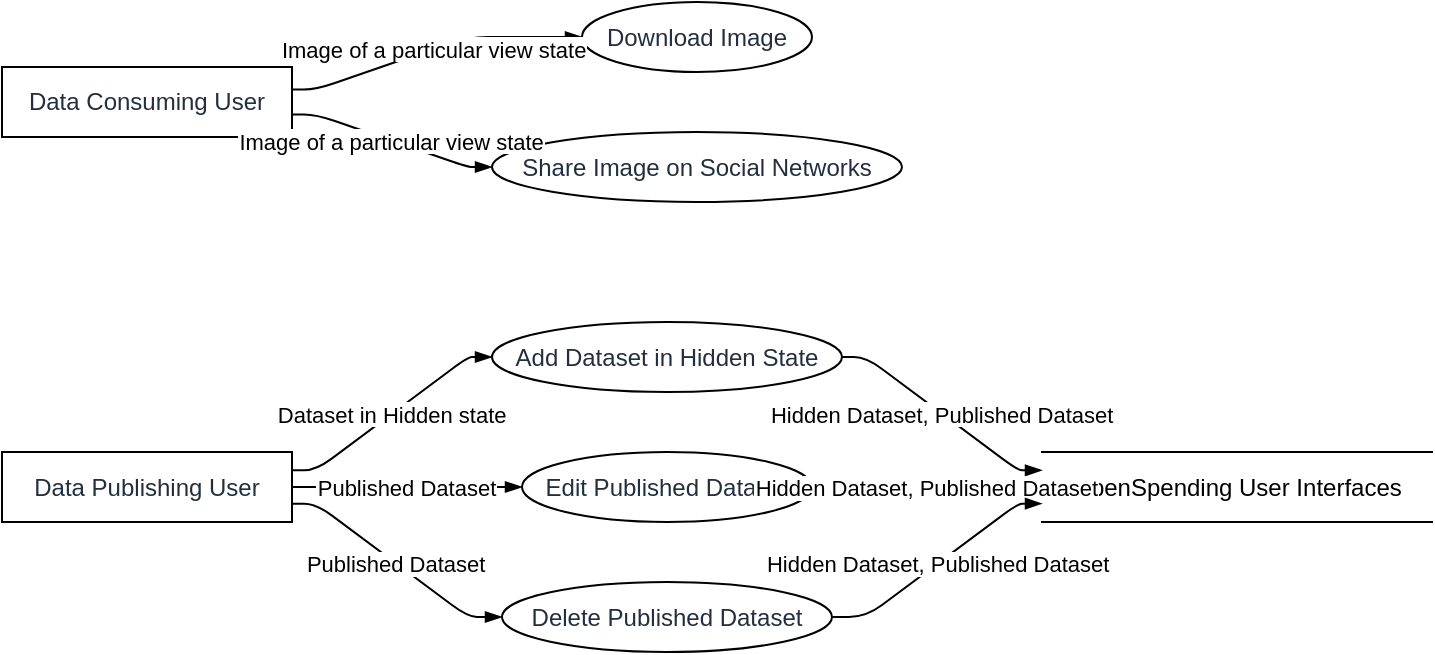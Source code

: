 <mxfile version="23.0.2" type="device">
  <diagram name="Page-1" id="R1OKmhkSVg1tOdvCV4Ap">
    <mxGraphModel dx="794" dy="511" grid="1" gridSize="10" guides="1" tooltips="1" connect="1" arrows="1" fold="1" page="1" pageScale="1" pageWidth="827" pageHeight="1169" math="0" shadow="0">
      <root>
        <mxCell id="0" />
        <mxCell id="1" parent="0" />
        <UserObject label="Data Consuming User" type="externalEntity" source="" flow="" placeholders="1" id="GUy2ipo-90_DE3WH2ioS-1">
          <mxCell style="shape=rectangle;whiteSpace=wrap;html=1;fillColor=#ffffff;strokeColor=#000000;align=center;verticalAlign=middle;fontColor=#232F3E;" vertex="1" parent="1">
            <mxGeometry y="32.5" width="145" height="35" as="geometry" />
          </mxCell>
        </UserObject>
        <UserObject label="Download Image" type="process" source="1" flow="Image of a particular view state" placeholders="1" id="GUy2ipo-90_DE3WH2ioS-2">
          <mxCell style="shape=ellipse;perimeter=ellipsePerimeter;whiteSpace=wrap;html=1;fillColor=#ffffff;strokeColor=#000000;align=center;verticalAlign=middle;fontColor=#232F3E;" vertex="1" parent="1">
            <mxGeometry x="290" width="115" height="35" as="geometry" />
          </mxCell>
        </UserObject>
        <UserObject label="Share Image on Social Networks" type="process" source="1" flow="Image of a particular view state" placeholders="1" id="GUy2ipo-90_DE3WH2ioS-3">
          <mxCell style="shape=ellipse;perimeter=ellipsePerimeter;whiteSpace=wrap;html=1;fillColor=#ffffff;strokeColor=#000000;align=center;verticalAlign=middle;fontColor=#232F3E;" vertex="1" parent="1">
            <mxGeometry x="245" y="65" width="205" height="35" as="geometry" />
          </mxCell>
        </UserObject>
        <UserObject label="Data Publishing User" type="externalEntity" source="" flow="" placeholders="1" id="GUy2ipo-90_DE3WH2ioS-4">
          <mxCell style="shape=rectangle;whiteSpace=wrap;html=1;fillColor=#ffffff;strokeColor=#000000;align=center;verticalAlign=middle;fontColor=#232F3E;" vertex="1" parent="1">
            <mxGeometry y="225" width="145" height="35" as="geometry" />
          </mxCell>
        </UserObject>
        <UserObject label="Add Dataset in Hidden State" type="process" source="4" flow="Dataset in Hidden state" placeholders="1" id="GUy2ipo-90_DE3WH2ioS-5">
          <mxCell style="shape=ellipse;perimeter=ellipsePerimeter;whiteSpace=wrap;html=1;fillColor=#ffffff;strokeColor=#000000;align=center;verticalAlign=middle;fontColor=#232F3E;" vertex="1" parent="1">
            <mxGeometry x="245" y="160" width="175" height="35" as="geometry" />
          </mxCell>
        </UserObject>
        <UserObject label="Edit Published Dataset" type="process" source="4" flow="Published Dataset" placeholders="1" id="GUy2ipo-90_DE3WH2ioS-6">
          <mxCell style="shape=ellipse;perimeter=ellipsePerimeter;whiteSpace=wrap;html=1;fillColor=#ffffff;strokeColor=#000000;align=center;verticalAlign=middle;fontColor=#232F3E;" vertex="1" parent="1">
            <mxGeometry x="260" y="225" width="145" height="35" as="geometry" />
          </mxCell>
        </UserObject>
        <UserObject label="Delete Published Dataset" type="process" source="4" flow="Published Dataset" placeholders="1" id="GUy2ipo-90_DE3WH2ioS-7">
          <mxCell style="shape=ellipse;perimeter=ellipsePerimeter;whiteSpace=wrap;html=1;fillColor=#ffffff;strokeColor=#000000;align=center;verticalAlign=middle;fontColor=#232F3E;" vertex="1" parent="1">
            <mxGeometry x="250" y="290" width="165" height="35" as="geometry" />
          </mxCell>
        </UserObject>
        <UserObject label="OpenSpending User Interfaces" type="dataStore" source="5,6,7" flow="Hidden Dataset, Published Dataset" placeholders="1" id="GUy2ipo-90_DE3WH2ioS-8">
          <mxCell style="html=1;dashed=0;whiteSpace=wrap;shape=partialRectangle;right=0;left=0;" vertex="1" parent="1">
            <mxGeometry x="520" y="225" width="195" height="35" as="geometry" />
          </mxCell>
        </UserObject>
        <mxCell id="GUy2ipo-90_DE3WH2ioS-9" value="Image of a particular view state" style="endArrow=blockThin;endFill=1;fontSize=11;orthogonal=1;noEdgeStyle=1;" edge="1" parent="1" source="GUy2ipo-90_DE3WH2ioS-1" target="GUy2ipo-90_DE3WH2ioS-2">
          <mxGeometry relative="1" as="geometry">
            <Array as="points">
              <mxPoint x="157" y="43.75" />
              <mxPoint x="233" y="17.5" />
            </Array>
          </mxGeometry>
        </mxCell>
        <mxCell id="GUy2ipo-90_DE3WH2ioS-10" value="Image of a particular view state" style="endArrow=blockThin;endFill=1;fontSize=11;orthogonal=1;noEdgeStyle=1;" edge="1" parent="1" source="GUy2ipo-90_DE3WH2ioS-1" target="GUy2ipo-90_DE3WH2ioS-3">
          <mxGeometry relative="1" as="geometry">
            <Array as="points">
              <mxPoint x="157" y="56.25" />
              <mxPoint x="233" y="82.5" />
            </Array>
          </mxGeometry>
        </mxCell>
        <mxCell id="GUy2ipo-90_DE3WH2ioS-11" value="Dataset in Hidden state" style="endArrow=blockThin;endFill=1;fontSize=11;orthogonal=1;noEdgeStyle=1;" edge="1" parent="1" source="GUy2ipo-90_DE3WH2ioS-4" target="GUy2ipo-90_DE3WH2ioS-5">
          <mxGeometry relative="1" as="geometry">
            <Array as="points">
              <mxPoint x="157" y="234.167" />
              <mxPoint x="233" y="177.5" />
            </Array>
          </mxGeometry>
        </mxCell>
        <mxCell id="GUy2ipo-90_DE3WH2ioS-12" value="Published Dataset" style="endArrow=blockThin;endFill=1;fontSize=11;orthogonal=1;noEdgeStyle=1;" edge="1" parent="1" source="GUy2ipo-90_DE3WH2ioS-4" target="GUy2ipo-90_DE3WH2ioS-6">
          <mxGeometry relative="1" as="geometry">
            <Array as="points">
              <mxPoint x="159" y="242.5" />
              <mxPoint x="233" y="242.5" />
            </Array>
          </mxGeometry>
        </mxCell>
        <mxCell id="GUy2ipo-90_DE3WH2ioS-13" value="Published Dataset" style="endArrow=blockThin;endFill=1;fontSize=11;orthogonal=1;noEdgeStyle=1;" edge="1" parent="1" source="GUy2ipo-90_DE3WH2ioS-4" target="GUy2ipo-90_DE3WH2ioS-7">
          <mxGeometry relative="1" as="geometry">
            <Array as="points">
              <mxPoint x="157" y="250.833" />
              <mxPoint x="233" y="307.5" />
            </Array>
          </mxGeometry>
        </mxCell>
        <mxCell id="GUy2ipo-90_DE3WH2ioS-14" value="Hidden Dataset, Published Dataset" style="endArrow=blockThin;endFill=1;fontSize=11;orthogonal=1;noEdgeStyle=1;" edge="1" parent="1" source="GUy2ipo-90_DE3WH2ioS-5" target="GUy2ipo-90_DE3WH2ioS-8">
          <mxGeometry relative="1" as="geometry">
            <Array as="points">
              <mxPoint x="432" y="177.5" />
              <mxPoint x="508" y="234.167" />
            </Array>
          </mxGeometry>
        </mxCell>
        <mxCell id="GUy2ipo-90_DE3WH2ioS-15" value="Hidden Dataset, Published Dataset" style="endArrow=blockThin;endFill=1;fontSize=11;orthogonal=1;noEdgeStyle=1;" edge="1" parent="1" source="GUy2ipo-90_DE3WH2ioS-6" target="GUy2ipo-90_DE3WH2ioS-8">
          <mxGeometry relative="1" as="geometry">
            <Array as="points">
              <mxPoint x="432" y="242.5" />
              <mxPoint x="506" y="242.5" />
            </Array>
          </mxGeometry>
        </mxCell>
        <mxCell id="GUy2ipo-90_DE3WH2ioS-16" value="Hidden Dataset, Published Dataset" style="endArrow=blockThin;endFill=1;fontSize=11;orthogonal=1;noEdgeStyle=1;" edge="1" parent="1" source="GUy2ipo-90_DE3WH2ioS-7" target="GUy2ipo-90_DE3WH2ioS-8">
          <mxGeometry relative="1" as="geometry">
            <Array as="points">
              <mxPoint x="432" y="307.5" />
              <mxPoint x="508" y="250.833" />
            </Array>
          </mxGeometry>
        </mxCell>
      </root>
    </mxGraphModel>
  </diagram>
</mxfile>

